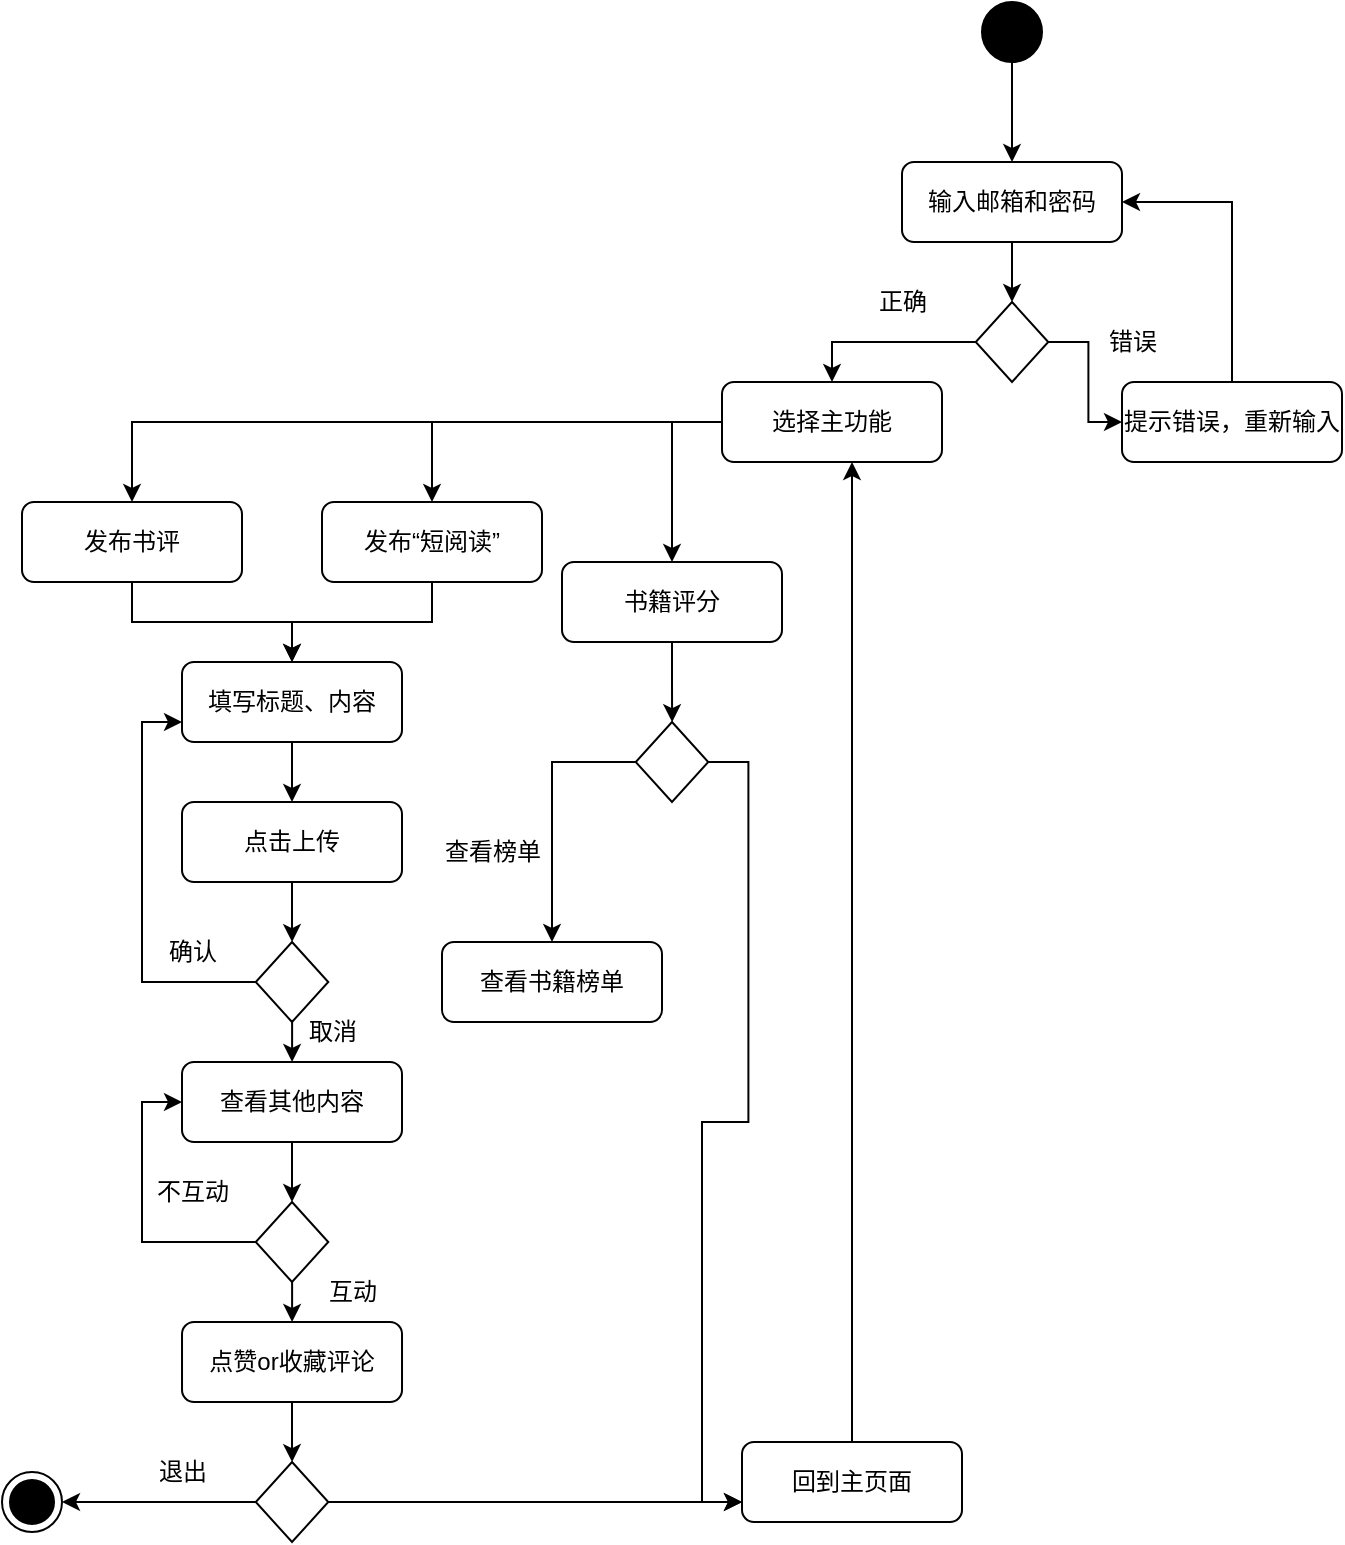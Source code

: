 <mxfile version="20.4.2" type="github">
  <diagram id="7WmJ-vSUQS01kPxKa3Bq" name="第 1 页">
    <mxGraphModel dx="848" dy="579" grid="1" gridSize="10" guides="1" tooltips="1" connect="1" arrows="1" fold="1" page="1" pageScale="1" pageWidth="827" pageHeight="1169" math="0" shadow="0">
      <root>
        <mxCell id="0" />
        <mxCell id="1" parent="0" />
        <mxCell id="nLfpSFe7Zg-f5TyR24Mh-62" value="" style="edgeStyle=orthogonalEdgeStyle;rounded=0;orthogonalLoop=1;jettySize=auto;html=1;" edge="1" parent="1" source="nLfpSFe7Zg-f5TyR24Mh-1" target="nLfpSFe7Zg-f5TyR24Mh-2">
          <mxGeometry relative="1" as="geometry" />
        </mxCell>
        <mxCell id="nLfpSFe7Zg-f5TyR24Mh-1" value="" style="ellipse;fillColor=strokeColor;" vertex="1" parent="1">
          <mxGeometry x="550" y="50" width="30" height="30" as="geometry" />
        </mxCell>
        <mxCell id="nLfpSFe7Zg-f5TyR24Mh-68" style="edgeStyle=orthogonalEdgeStyle;rounded=0;orthogonalLoop=1;jettySize=auto;html=1;entryX=0.5;entryY=0;entryDx=0;entryDy=0;" edge="1" parent="1" source="nLfpSFe7Zg-f5TyR24Mh-2" target="nLfpSFe7Zg-f5TyR24Mh-5">
          <mxGeometry relative="1" as="geometry" />
        </mxCell>
        <mxCell id="nLfpSFe7Zg-f5TyR24Mh-2" value="输入邮箱和密码" style="rounded=1;whiteSpace=wrap;html=1;" vertex="1" parent="1">
          <mxGeometry x="510" y="130" width="110" height="40" as="geometry" />
        </mxCell>
        <mxCell id="nLfpSFe7Zg-f5TyR24Mh-6" style="edgeStyle=orthogonalEdgeStyle;rounded=0;orthogonalLoop=1;jettySize=auto;html=1;entryX=1;entryY=0.5;entryDx=0;entryDy=0;" edge="1" parent="1" source="nLfpSFe7Zg-f5TyR24Mh-4" target="nLfpSFe7Zg-f5TyR24Mh-2">
          <mxGeometry relative="1" as="geometry" />
        </mxCell>
        <mxCell id="nLfpSFe7Zg-f5TyR24Mh-4" value="提示错误，重新输入" style="rounded=1;whiteSpace=wrap;html=1;" vertex="1" parent="1">
          <mxGeometry x="620" y="240" width="110" height="40" as="geometry" />
        </mxCell>
        <mxCell id="nLfpSFe7Zg-f5TyR24Mh-7" style="edgeStyle=orthogonalEdgeStyle;rounded=0;orthogonalLoop=1;jettySize=auto;html=1;entryX=0;entryY=0.5;entryDx=0;entryDy=0;" edge="1" parent="1" source="nLfpSFe7Zg-f5TyR24Mh-5" target="nLfpSFe7Zg-f5TyR24Mh-4">
          <mxGeometry relative="1" as="geometry" />
        </mxCell>
        <mxCell id="nLfpSFe7Zg-f5TyR24Mh-14" style="edgeStyle=orthogonalEdgeStyle;rounded=0;orthogonalLoop=1;jettySize=auto;html=1;entryX=0.5;entryY=0;entryDx=0;entryDy=0;" edge="1" parent="1" source="nLfpSFe7Zg-f5TyR24Mh-5" target="nLfpSFe7Zg-f5TyR24Mh-8">
          <mxGeometry relative="1" as="geometry" />
        </mxCell>
        <mxCell id="nLfpSFe7Zg-f5TyR24Mh-5" value="" style="rhombus;whiteSpace=wrap;html=1;" vertex="1" parent="1">
          <mxGeometry x="546.88" y="200" width="36.25" height="40" as="geometry" />
        </mxCell>
        <mxCell id="nLfpSFe7Zg-f5TyR24Mh-19" style="edgeStyle=orthogonalEdgeStyle;rounded=0;orthogonalLoop=1;jettySize=auto;html=1;exitX=0;exitY=0.5;exitDx=0;exitDy=0;entryX=0.5;entryY=0;entryDx=0;entryDy=0;" edge="1" parent="1" source="nLfpSFe7Zg-f5TyR24Mh-8" target="nLfpSFe7Zg-f5TyR24Mh-17">
          <mxGeometry relative="1" as="geometry" />
        </mxCell>
        <mxCell id="nLfpSFe7Zg-f5TyR24Mh-20" style="edgeStyle=orthogonalEdgeStyle;rounded=0;orthogonalLoop=1;jettySize=auto;html=1;exitX=0;exitY=0.5;exitDx=0;exitDy=0;entryX=0.5;entryY=0;entryDx=0;entryDy=0;" edge="1" parent="1" source="nLfpSFe7Zg-f5TyR24Mh-8" target="nLfpSFe7Zg-f5TyR24Mh-16">
          <mxGeometry relative="1" as="geometry" />
        </mxCell>
        <mxCell id="nLfpSFe7Zg-f5TyR24Mh-21" style="edgeStyle=orthogonalEdgeStyle;rounded=0;orthogonalLoop=1;jettySize=auto;html=1;entryX=0.5;entryY=0;entryDx=0;entryDy=0;" edge="1" parent="1" source="nLfpSFe7Zg-f5TyR24Mh-8" target="nLfpSFe7Zg-f5TyR24Mh-15">
          <mxGeometry relative="1" as="geometry" />
        </mxCell>
        <mxCell id="nLfpSFe7Zg-f5TyR24Mh-8" value="选择主功能" style="rounded=1;whiteSpace=wrap;html=1;" vertex="1" parent="1">
          <mxGeometry x="420" y="240" width="110" height="40" as="geometry" />
        </mxCell>
        <mxCell id="nLfpSFe7Zg-f5TyR24Mh-25" style="edgeStyle=orthogonalEdgeStyle;rounded=0;orthogonalLoop=1;jettySize=auto;html=1;entryX=0.5;entryY=0;entryDx=0;entryDy=0;" edge="1" parent="1" source="nLfpSFe7Zg-f5TyR24Mh-15" target="nLfpSFe7Zg-f5TyR24Mh-22">
          <mxGeometry relative="1" as="geometry" />
        </mxCell>
        <mxCell id="nLfpSFe7Zg-f5TyR24Mh-15" value="发布书评" style="rounded=1;whiteSpace=wrap;html=1;" vertex="1" parent="1">
          <mxGeometry x="70" y="300" width="110" height="40" as="geometry" />
        </mxCell>
        <mxCell id="nLfpSFe7Zg-f5TyR24Mh-24" style="edgeStyle=orthogonalEdgeStyle;rounded=0;orthogonalLoop=1;jettySize=auto;html=1;entryX=0.5;entryY=0;entryDx=0;entryDy=0;" edge="1" parent="1" source="nLfpSFe7Zg-f5TyR24Mh-16" target="nLfpSFe7Zg-f5TyR24Mh-22">
          <mxGeometry relative="1" as="geometry" />
        </mxCell>
        <mxCell id="nLfpSFe7Zg-f5TyR24Mh-16" value="发布“短阅读”" style="rounded=1;whiteSpace=wrap;html=1;" vertex="1" parent="1">
          <mxGeometry x="220" y="300" width="110" height="40" as="geometry" />
        </mxCell>
        <mxCell id="nLfpSFe7Zg-f5TyR24Mh-56" value="" style="edgeStyle=orthogonalEdgeStyle;rounded=0;orthogonalLoop=1;jettySize=auto;html=1;" edge="1" parent="1" source="nLfpSFe7Zg-f5TyR24Mh-17" target="nLfpSFe7Zg-f5TyR24Mh-51">
          <mxGeometry relative="1" as="geometry" />
        </mxCell>
        <mxCell id="nLfpSFe7Zg-f5TyR24Mh-17" value="书籍评分" style="rounded=1;whiteSpace=wrap;html=1;" vertex="1" parent="1">
          <mxGeometry x="340" y="330" width="110" height="40" as="geometry" />
        </mxCell>
        <mxCell id="nLfpSFe7Zg-f5TyR24Mh-27" value="" style="edgeStyle=orthogonalEdgeStyle;rounded=0;orthogonalLoop=1;jettySize=auto;html=1;" edge="1" parent="1" source="nLfpSFe7Zg-f5TyR24Mh-22" target="nLfpSFe7Zg-f5TyR24Mh-23">
          <mxGeometry relative="1" as="geometry" />
        </mxCell>
        <mxCell id="nLfpSFe7Zg-f5TyR24Mh-22" value="填写标题、内容" style="rounded=1;whiteSpace=wrap;html=1;" vertex="1" parent="1">
          <mxGeometry x="150" y="380" width="110" height="40" as="geometry" />
        </mxCell>
        <mxCell id="nLfpSFe7Zg-f5TyR24Mh-30" value="" style="edgeStyle=orthogonalEdgeStyle;rounded=0;orthogonalLoop=1;jettySize=auto;html=1;" edge="1" parent="1" source="nLfpSFe7Zg-f5TyR24Mh-23" target="nLfpSFe7Zg-f5TyR24Mh-29">
          <mxGeometry relative="1" as="geometry" />
        </mxCell>
        <mxCell id="nLfpSFe7Zg-f5TyR24Mh-23" value="点击上传" style="rounded=1;whiteSpace=wrap;html=1;" vertex="1" parent="1">
          <mxGeometry x="150" y="450" width="110" height="40" as="geometry" />
        </mxCell>
        <mxCell id="nLfpSFe7Zg-f5TyR24Mh-32" style="edgeStyle=orthogonalEdgeStyle;rounded=0;orthogonalLoop=1;jettySize=auto;html=1;entryX=0;entryY=0.75;entryDx=0;entryDy=0;" edge="1" parent="1" source="nLfpSFe7Zg-f5TyR24Mh-29" target="nLfpSFe7Zg-f5TyR24Mh-22">
          <mxGeometry relative="1" as="geometry">
            <Array as="points">
              <mxPoint x="130" y="540" />
              <mxPoint x="130" y="410" />
            </Array>
          </mxGeometry>
        </mxCell>
        <mxCell id="nLfpSFe7Zg-f5TyR24Mh-61" style="edgeStyle=orthogonalEdgeStyle;rounded=0;orthogonalLoop=1;jettySize=auto;html=1;entryX=0.5;entryY=0;entryDx=0;entryDy=0;" edge="1" parent="1" source="nLfpSFe7Zg-f5TyR24Mh-29" target="nLfpSFe7Zg-f5TyR24Mh-35">
          <mxGeometry relative="1" as="geometry" />
        </mxCell>
        <mxCell id="nLfpSFe7Zg-f5TyR24Mh-29" value="" style="rhombus;whiteSpace=wrap;html=1;" vertex="1" parent="1">
          <mxGeometry x="186.88" y="520" width="36.25" height="40" as="geometry" />
        </mxCell>
        <mxCell id="nLfpSFe7Zg-f5TyR24Mh-71" style="edgeStyle=orthogonalEdgeStyle;rounded=0;orthogonalLoop=1;jettySize=auto;html=1;entryX=0.5;entryY=0;entryDx=0;entryDy=0;" edge="1" parent="1" source="nLfpSFe7Zg-f5TyR24Mh-35" target="nLfpSFe7Zg-f5TyR24Mh-37">
          <mxGeometry relative="1" as="geometry" />
        </mxCell>
        <mxCell id="nLfpSFe7Zg-f5TyR24Mh-35" value="查看其他内容" style="rounded=1;whiteSpace=wrap;html=1;" vertex="1" parent="1">
          <mxGeometry x="150" y="580" width="110" height="40" as="geometry" />
        </mxCell>
        <mxCell id="nLfpSFe7Zg-f5TyR24Mh-38" style="edgeStyle=orthogonalEdgeStyle;rounded=0;orthogonalLoop=1;jettySize=auto;html=1;entryX=0;entryY=0.5;entryDx=0;entryDy=0;" edge="1" parent="1" source="nLfpSFe7Zg-f5TyR24Mh-37" target="nLfpSFe7Zg-f5TyR24Mh-35">
          <mxGeometry relative="1" as="geometry">
            <Array as="points">
              <mxPoint x="130" y="670" />
              <mxPoint x="130" y="600" />
            </Array>
          </mxGeometry>
        </mxCell>
        <mxCell id="nLfpSFe7Zg-f5TyR24Mh-41" value="" style="edgeStyle=orthogonalEdgeStyle;rounded=0;orthogonalLoop=1;jettySize=auto;html=1;" edge="1" parent="1" source="nLfpSFe7Zg-f5TyR24Mh-37" target="nLfpSFe7Zg-f5TyR24Mh-40">
          <mxGeometry relative="1" as="geometry" />
        </mxCell>
        <mxCell id="nLfpSFe7Zg-f5TyR24Mh-37" value="" style="rhombus;whiteSpace=wrap;html=1;" vertex="1" parent="1">
          <mxGeometry x="186.88" y="650" width="36.25" height="40" as="geometry" />
        </mxCell>
        <mxCell id="nLfpSFe7Zg-f5TyR24Mh-48" value="" style="edgeStyle=orthogonalEdgeStyle;rounded=0;orthogonalLoop=1;jettySize=auto;html=1;" edge="1" parent="1" source="nLfpSFe7Zg-f5TyR24Mh-40" target="nLfpSFe7Zg-f5TyR24Mh-42">
          <mxGeometry relative="1" as="geometry" />
        </mxCell>
        <mxCell id="nLfpSFe7Zg-f5TyR24Mh-40" value="点赞or收藏评论" style="rounded=1;whiteSpace=wrap;html=1;" vertex="1" parent="1">
          <mxGeometry x="150.01" y="710" width="110" height="40" as="geometry" />
        </mxCell>
        <mxCell id="nLfpSFe7Zg-f5TyR24Mh-44" style="edgeStyle=orthogonalEdgeStyle;rounded=0;orthogonalLoop=1;jettySize=auto;html=1;entryX=1;entryY=0.5;entryDx=0;entryDy=0;" edge="1" parent="1" source="nLfpSFe7Zg-f5TyR24Mh-42" target="nLfpSFe7Zg-f5TyR24Mh-43">
          <mxGeometry relative="1" as="geometry" />
        </mxCell>
        <mxCell id="nLfpSFe7Zg-f5TyR24Mh-46" style="edgeStyle=orthogonalEdgeStyle;rounded=0;orthogonalLoop=1;jettySize=auto;html=1;entryX=0;entryY=0.75;entryDx=0;entryDy=0;" edge="1" parent="1" source="nLfpSFe7Zg-f5TyR24Mh-42" target="nLfpSFe7Zg-f5TyR24Mh-45">
          <mxGeometry relative="1" as="geometry">
            <Array as="points">
              <mxPoint x="414" y="800" />
            </Array>
          </mxGeometry>
        </mxCell>
        <mxCell id="nLfpSFe7Zg-f5TyR24Mh-42" value="" style="rhombus;whiteSpace=wrap;html=1;" vertex="1" parent="1">
          <mxGeometry x="186.89" y="780" width="36.25" height="40" as="geometry" />
        </mxCell>
        <mxCell id="nLfpSFe7Zg-f5TyR24Mh-43" value="" style="ellipse;html=1;shape=endState;fillColor=strokeColor;" vertex="1" parent="1">
          <mxGeometry x="60" y="785" width="30" height="30" as="geometry" />
        </mxCell>
        <mxCell id="nLfpSFe7Zg-f5TyR24Mh-47" style="edgeStyle=orthogonalEdgeStyle;rounded=0;orthogonalLoop=1;jettySize=auto;html=1;" edge="1" parent="1" source="nLfpSFe7Zg-f5TyR24Mh-45">
          <mxGeometry relative="1" as="geometry">
            <mxPoint x="485" y="280" as="targetPoint" />
          </mxGeometry>
        </mxCell>
        <mxCell id="nLfpSFe7Zg-f5TyR24Mh-45" value="回到主页面" style="rounded=1;whiteSpace=wrap;html=1;" vertex="1" parent="1">
          <mxGeometry x="430" y="770" width="110" height="40" as="geometry" />
        </mxCell>
        <mxCell id="nLfpSFe7Zg-f5TyR24Mh-49" value="查看书籍榜单" style="rounded=1;whiteSpace=wrap;html=1;" vertex="1" parent="1">
          <mxGeometry x="280" y="520" width="110" height="40" as="geometry" />
        </mxCell>
        <mxCell id="nLfpSFe7Zg-f5TyR24Mh-53" style="edgeStyle=orthogonalEdgeStyle;rounded=0;orthogonalLoop=1;jettySize=auto;html=1;exitX=0;exitY=0.5;exitDx=0;exitDy=0;entryX=0.5;entryY=0;entryDx=0;entryDy=0;" edge="1" parent="1" source="nLfpSFe7Zg-f5TyR24Mh-51" target="nLfpSFe7Zg-f5TyR24Mh-49">
          <mxGeometry relative="1" as="geometry" />
        </mxCell>
        <mxCell id="nLfpSFe7Zg-f5TyR24Mh-58" style="edgeStyle=orthogonalEdgeStyle;rounded=0;orthogonalLoop=1;jettySize=auto;html=1;entryX=0;entryY=0.75;entryDx=0;entryDy=0;" edge="1" parent="1" source="nLfpSFe7Zg-f5TyR24Mh-51" target="nLfpSFe7Zg-f5TyR24Mh-45">
          <mxGeometry relative="1" as="geometry" />
        </mxCell>
        <mxCell id="nLfpSFe7Zg-f5TyR24Mh-51" value="" style="rhombus;whiteSpace=wrap;html=1;" vertex="1" parent="1">
          <mxGeometry x="376.87" y="410" width="36.25" height="40" as="geometry" />
        </mxCell>
        <mxCell id="nLfpSFe7Zg-f5TyR24Mh-65" value="正确" style="text;html=1;align=center;verticalAlign=middle;resizable=0;points=[];autosize=1;strokeColor=none;fillColor=none;" vertex="1" parent="1">
          <mxGeometry x="485" y="185" width="50" height="30" as="geometry" />
        </mxCell>
        <mxCell id="nLfpSFe7Zg-f5TyR24Mh-66" value="错误" style="text;html=1;align=center;verticalAlign=middle;resizable=0;points=[];autosize=1;strokeColor=none;fillColor=none;" vertex="1" parent="1">
          <mxGeometry x="600" y="205" width="50" height="30" as="geometry" />
        </mxCell>
        <mxCell id="nLfpSFe7Zg-f5TyR24Mh-67" value="确认&lt;span style=&quot;color: rgba(0, 0, 0, 0); font-family: monospace; font-size: 0px; text-align: start;&quot;&gt;%3CmxGraphModel%3E%3Croot%3E%3CmxCell%20id%3D%220%22%2F%3E%3CmxCell%20id%3D%221%22%20parent%3D%220%22%2F%3E%3CmxCell%20id%3D%222%22%20value%3D%22%E6%AD%A3%E7%A1%AE%22%20style%3D%22text%3Bhtml%3D1%3Balign%3Dcenter%3BverticalAlign%3Dmiddle%3Bresizable%3D0%3Bpoints%3D%5B%5D%3Bautosize%3D1%3BstrokeColor%3Dnone%3BfillColor%3Dnone%3B%22%20vertex%3D%221%22%20parent%3D%221%22%3E%3CmxGeometry%20x%3D%22485%22%20y%3D%22185%22%20width%3D%2250%22%20height%3D%2230%22%20as%3D%22geometry%22%2F%3E%3C%2FmxCell%3E%3C%2Froot%3E%3C%2FmxGraphModel%3E&lt;/span&gt;" style="text;html=1;align=center;verticalAlign=middle;resizable=0;points=[];autosize=1;strokeColor=none;fillColor=none;" vertex="1" parent="1">
          <mxGeometry x="130" y="510" width="50" height="30" as="geometry" />
        </mxCell>
        <mxCell id="nLfpSFe7Zg-f5TyR24Mh-69" value="取消" style="text;html=1;align=center;verticalAlign=middle;resizable=0;points=[];autosize=1;strokeColor=none;fillColor=none;" vertex="1" parent="1">
          <mxGeometry x="200" y="550" width="50" height="30" as="geometry" />
        </mxCell>
        <mxCell id="nLfpSFe7Zg-f5TyR24Mh-70" value="不互动" style="text;html=1;align=center;verticalAlign=middle;resizable=0;points=[];autosize=1;strokeColor=none;fillColor=none;" vertex="1" parent="1">
          <mxGeometry x="125" y="630" width="60" height="30" as="geometry" />
        </mxCell>
        <mxCell id="nLfpSFe7Zg-f5TyR24Mh-72" value="互动" style="text;html=1;align=center;verticalAlign=middle;resizable=0;points=[];autosize=1;strokeColor=none;fillColor=none;" vertex="1" parent="1">
          <mxGeometry x="210" y="680" width="50" height="30" as="geometry" />
        </mxCell>
        <mxCell id="nLfpSFe7Zg-f5TyR24Mh-73" value="退出" style="text;html=1;align=center;verticalAlign=middle;resizable=0;points=[];autosize=1;strokeColor=none;fillColor=none;" vertex="1" parent="1">
          <mxGeometry x="125" y="770" width="50" height="30" as="geometry" />
        </mxCell>
        <mxCell id="nLfpSFe7Zg-f5TyR24Mh-74" value="查看榜单" style="text;html=1;align=center;verticalAlign=middle;resizable=0;points=[];autosize=1;strokeColor=none;fillColor=none;" vertex="1" parent="1">
          <mxGeometry x="270" y="460" width="70" height="30" as="geometry" />
        </mxCell>
      </root>
    </mxGraphModel>
  </diagram>
</mxfile>
